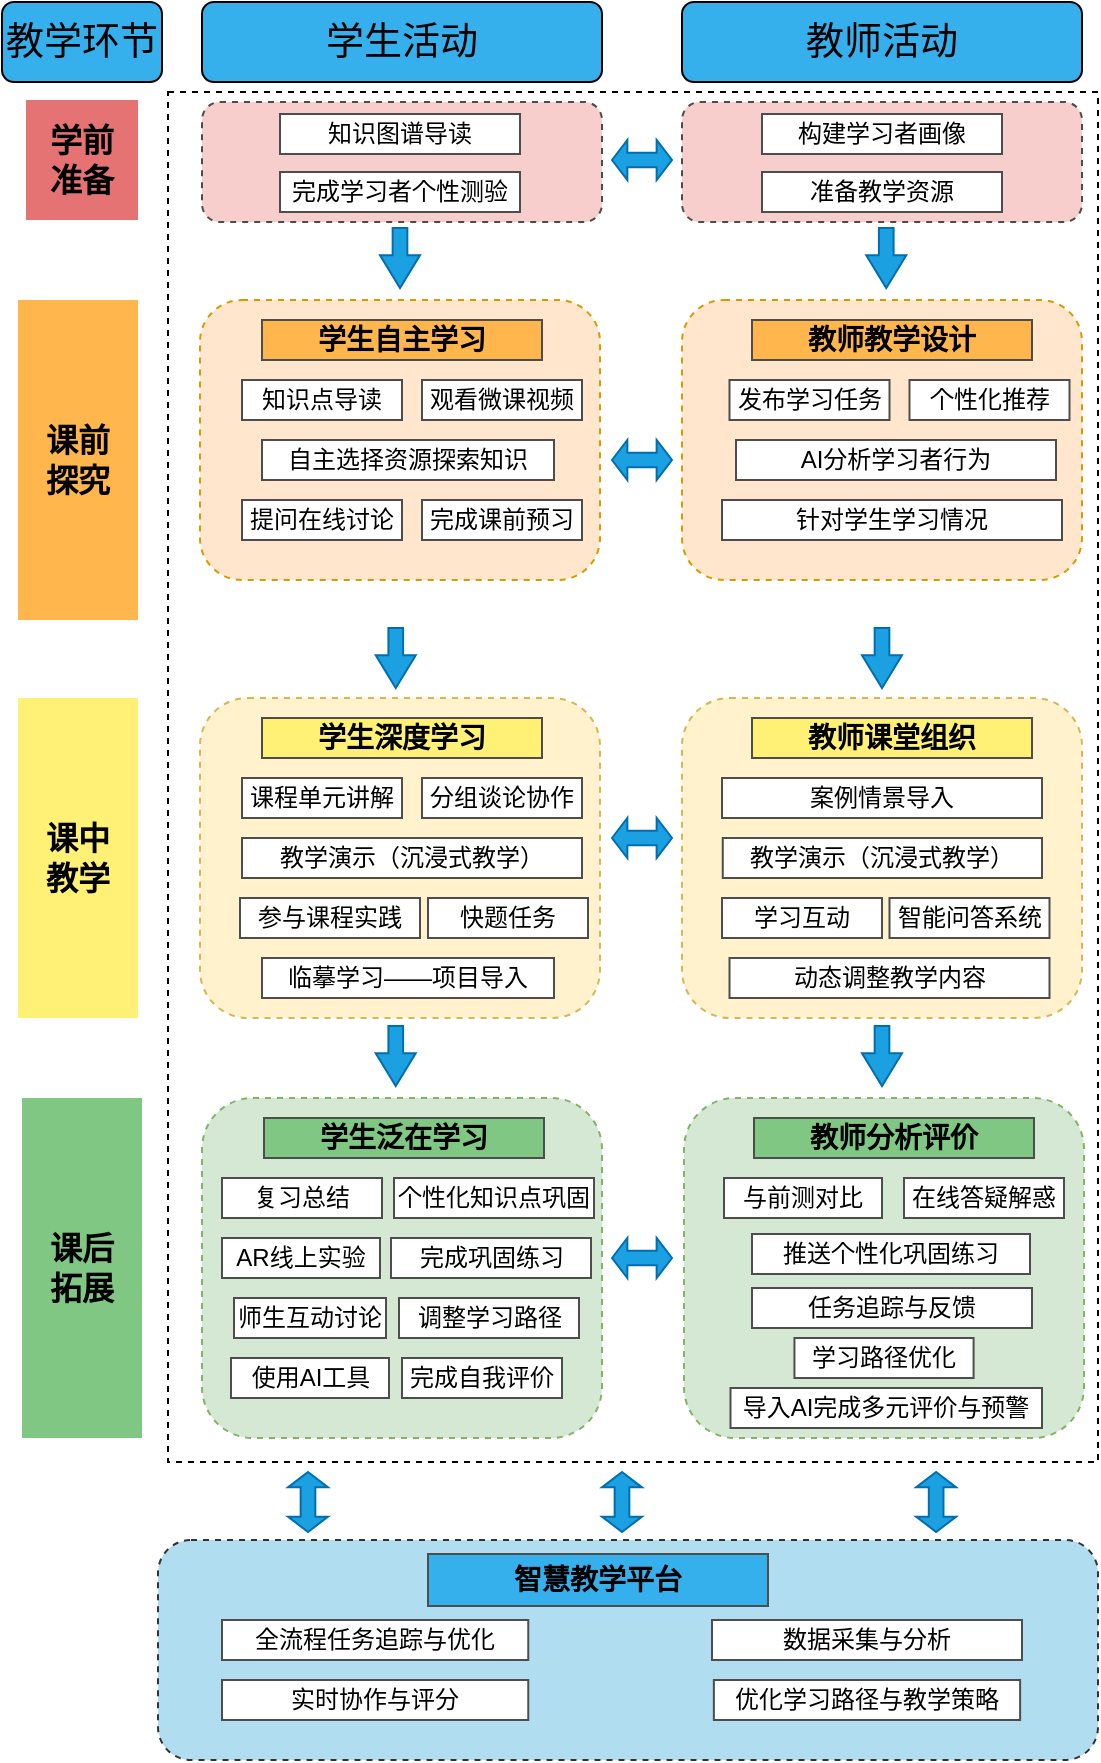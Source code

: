 <mxfile version="26.0.10">
  <diagram name="第 1 页" id="-nMJPA9WsmWQDxrl3pQ_">
    <mxGraphModel dx="1290" dy="653" grid="1" gridSize="10" guides="1" tooltips="1" connect="1" arrows="1" fold="1" page="1" pageScale="1" pageWidth="827" pageHeight="1169" math="0" shadow="0">
      <root>
        <mxCell id="0" />
        <mxCell id="1" parent="0" />
        <mxCell id="J8LCAEnsq7eVZJ1q0n39-1" value="" style="rounded=0;whiteSpace=wrap;html=1;dashed=1;" parent="1" vertex="1">
          <mxGeometry x="223" y="116" width="465" height="685" as="geometry" />
        </mxCell>
        <mxCell id="J8LCAEnsq7eVZJ1q0n39-2" value="&lt;font size=&quot;1&quot; color=&quot;#000000&quot;&gt;&lt;span style=&quot;font-size: 19px;&quot;&gt;教学环节&lt;/span&gt;&lt;/font&gt;" style="rounded=1;whiteSpace=wrap;html=1;fillColor=#36b0ec;fontColor=#ffffff;strokeColor=#000000;" parent="1" vertex="1">
          <mxGeometry x="140" y="71" width="80" height="40" as="geometry" />
        </mxCell>
        <mxCell id="J8LCAEnsq7eVZJ1q0n39-3" value="&lt;font size=&quot;1&quot; color=&quot;#000000&quot;&gt;&lt;span style=&quot;font-size: 19px;&quot;&gt;学生活动&lt;/span&gt;&lt;/font&gt;" style="rounded=1;whiteSpace=wrap;html=1;fillColor=#36b0ec;fontColor=#ffffff;strokeColor=#000000;" parent="1" vertex="1">
          <mxGeometry x="240" y="71" width="200" height="40" as="geometry" />
        </mxCell>
        <mxCell id="J8LCAEnsq7eVZJ1q0n39-4" value="&lt;font size=&quot;1&quot; color=&quot;#000000&quot;&gt;&lt;span style=&quot;font-size: 19px;&quot;&gt;教师活动&lt;/span&gt;&lt;/font&gt;" style="rounded=1;whiteSpace=wrap;html=1;fillColor=#36b0ec;fontColor=#ffffff;strokeColor=#000000;" parent="1" vertex="1">
          <mxGeometry x="480" y="71" width="200" height="40" as="geometry" />
        </mxCell>
        <mxCell id="J8LCAEnsq7eVZJ1q0n39-5" value="&lt;font style=&quot;font-size: 16px;&quot;&gt;&lt;b style=&quot;&quot;&gt;学前&lt;/b&gt;&lt;/font&gt;&lt;div style=&quot;font-size: 16px;&quot;&gt;&lt;font style=&quot;font-size: 16px;&quot;&gt;&lt;b style=&quot;&quot;&gt;准备&lt;/b&gt;&lt;/font&gt;&lt;/div&gt;" style="rounded=0;whiteSpace=wrap;html=1;fillColor=#e57373;strokeColor=none;" parent="1" vertex="1">
          <mxGeometry x="152" y="120" width="56" height="60" as="geometry" />
        </mxCell>
        <mxCell id="J8LCAEnsq7eVZJ1q0n39-6" value="&lt;span style=&quot;font-size: 16px;&quot;&gt;&lt;b&gt;课前&lt;/b&gt;&lt;/span&gt;&lt;div&gt;&lt;span style=&quot;font-size: 16px;&quot;&gt;&lt;b&gt;探究&lt;/b&gt;&lt;/span&gt;&lt;/div&gt;" style="rounded=0;whiteSpace=wrap;html=1;fillColor=#ffb74d;strokeColor=none;" parent="1" vertex="1">
          <mxGeometry x="148" y="220" width="60" height="160" as="geometry" />
        </mxCell>
        <mxCell id="J8LCAEnsq7eVZJ1q0n39-7" value="&lt;span style=&quot;font-size: 16px;&quot;&gt;&lt;b&gt;课中&lt;/b&gt;&lt;/span&gt;&lt;div&gt;&lt;span style=&quot;font-size: 16px;&quot;&gt;&lt;b&gt;教学&lt;/b&gt;&lt;/span&gt;&lt;/div&gt;" style="rounded=0;whiteSpace=wrap;html=1;fillColor=#fff176;strokeColor=none;" parent="1" vertex="1">
          <mxGeometry x="148" y="419" width="60" height="160" as="geometry" />
        </mxCell>
        <mxCell id="J8LCAEnsq7eVZJ1q0n39-8" value="&lt;span style=&quot;font-size: 16px;&quot;&gt;&lt;b&gt;课后&lt;/b&gt;&lt;/span&gt;&lt;div&gt;&lt;span style=&quot;font-size: 16px;&quot;&gt;&lt;b&gt;拓展&lt;/b&gt;&lt;/span&gt;&lt;/div&gt;" style="rounded=0;whiteSpace=wrap;html=1;fillColor=#81c784;strokeColor=none;" parent="1" vertex="1">
          <mxGeometry x="150" y="619" width="60" height="170" as="geometry" />
        </mxCell>
        <mxCell id="J8LCAEnsq7eVZJ1q0n39-9" value="" style="rounded=1;whiteSpace=wrap;html=1;fillColor=#f8cecc;strokeColor=#4D4D4D;dashed=1;" parent="1" vertex="1">
          <mxGeometry x="240" y="121" width="200" height="60" as="geometry" />
        </mxCell>
        <mxCell id="J8LCAEnsq7eVZJ1q0n39-10" value="" style="rounded=1;whiteSpace=wrap;html=1;fillColor=#f8cecc;strokeColor=#4D4D4D;dashed=1;" parent="1" vertex="1">
          <mxGeometry x="480" y="121" width="200" height="60" as="geometry" />
        </mxCell>
        <mxCell id="J8LCAEnsq7eVZJ1q0n39-11" value="知识图谱导读" style="rounded=0;whiteSpace=wrap;html=1;strokeWidth=1;strokeColor=#4D4D4D;" parent="1" vertex="1">
          <mxGeometry x="279" y="127" width="120" height="20" as="geometry" />
        </mxCell>
        <mxCell id="J8LCAEnsq7eVZJ1q0n39-12" value="完成学习者个性测验" style="rounded=0;whiteSpace=wrap;html=1;strokeWidth=1;strokeColor=#4D4D4D;" parent="1" vertex="1">
          <mxGeometry x="279" y="156" width="120" height="20" as="geometry" />
        </mxCell>
        <mxCell id="J8LCAEnsq7eVZJ1q0n39-13" value="构建学习者画像" style="rounded=0;whiteSpace=wrap;html=1;strokeWidth=1;strokeColor=#4D4D4D;" parent="1" vertex="1">
          <mxGeometry x="520" y="127" width="120" height="20" as="geometry" />
        </mxCell>
        <mxCell id="J8LCAEnsq7eVZJ1q0n39-14" value="准备教学资源" style="rounded=0;whiteSpace=wrap;html=1;strokeWidth=1;strokeColor=#4D4D4D;" parent="1" vertex="1">
          <mxGeometry x="520" y="156" width="120" height="20" as="geometry" />
        </mxCell>
        <mxCell id="J8LCAEnsq7eVZJ1q0n39-15" value="" style="rounded=1;whiteSpace=wrap;html=1;fillColor=#ffe6cc;strokeColor=#d79b00;dashed=1;" parent="1" vertex="1">
          <mxGeometry x="239" y="220" width="200" height="140" as="geometry" />
        </mxCell>
        <mxCell id="J8LCAEnsq7eVZJ1q0n39-16" value="知识点导读" style="rounded=0;whiteSpace=wrap;html=1;strokeColor=#4D4D4D;" parent="1" vertex="1">
          <mxGeometry x="260" y="260" width="80" height="20" as="geometry" />
        </mxCell>
        <mxCell id="J8LCAEnsq7eVZJ1q0n39-17" value="观看微课视频" style="rounded=0;whiteSpace=wrap;html=1;strokeColor=#4D4D4D;" parent="1" vertex="1">
          <mxGeometry x="350" y="260" width="80" height="20" as="geometry" />
        </mxCell>
        <mxCell id="J8LCAEnsq7eVZJ1q0n39-18" value="自主选择资源探索知识" style="rounded=0;whiteSpace=wrap;html=1;strokeColor=#4D4D4D;" parent="1" vertex="1">
          <mxGeometry x="270" y="290" width="146" height="20" as="geometry" />
        </mxCell>
        <mxCell id="J8LCAEnsq7eVZJ1q0n39-19" value="提问在线讨论" style="rounded=0;whiteSpace=wrap;html=1;strokeColor=#4D4D4D;" parent="1" vertex="1">
          <mxGeometry x="260" y="320" width="80" height="20" as="geometry" />
        </mxCell>
        <mxCell id="J8LCAEnsq7eVZJ1q0n39-20" value="完成课前预习" style="rounded=0;whiteSpace=wrap;html=1;strokeColor=#4D4D4D;" parent="1" vertex="1">
          <mxGeometry x="350" y="320" width="80" height="20" as="geometry" />
        </mxCell>
        <mxCell id="J8LCAEnsq7eVZJ1q0n39-22" value="" style="rounded=1;whiteSpace=wrap;html=1;fillColor=#ffe6cc;strokeColor=#d79b00;dashed=1;" parent="1" vertex="1">
          <mxGeometry x="480" y="220" width="200" height="140" as="geometry" />
        </mxCell>
        <mxCell id="J8LCAEnsq7eVZJ1q0n39-23" value="发布学习任务" style="rounded=0;whiteSpace=wrap;html=1;strokeColor=#4D4D4D;" parent="1" vertex="1">
          <mxGeometry x="503.75" y="260" width="80" height="20" as="geometry" />
        </mxCell>
        <mxCell id="J8LCAEnsq7eVZJ1q0n39-24" value="针对学生学习情况" style="rounded=0;whiteSpace=wrap;html=1;strokeColor=#4D4D4D;" parent="1" vertex="1">
          <mxGeometry x="500" y="320" width="170" height="20" as="geometry" />
        </mxCell>
        <mxCell id="J8LCAEnsq7eVZJ1q0n39-25" value="AI分析学习者行为" style="rounded=0;whiteSpace=wrap;html=1;strokeColor=#4D4D4D;" parent="1" vertex="1">
          <mxGeometry x="507" y="290" width="160" height="20" as="geometry" />
        </mxCell>
        <mxCell id="J8LCAEnsq7eVZJ1q0n39-26" value="个性化推荐" style="rounded=0;whiteSpace=wrap;html=1;strokeColor=#4D4D4D;" parent="1" vertex="1">
          <mxGeometry x="593.75" y="260" width="80" height="20" as="geometry" />
        </mxCell>
        <mxCell id="J8LCAEnsq7eVZJ1q0n39-28" value="&lt;b style=&quot;&quot;&gt;&lt;font style=&quot;font-size: 14px;&quot;&gt;学生自主学习&lt;/font&gt;&lt;/b&gt;" style="rounded=0;whiteSpace=wrap;html=1;fillColor=#ffb74d;strokeColor=#4D4D4D;" parent="1" vertex="1">
          <mxGeometry x="270" y="230" width="140" height="20" as="geometry" />
        </mxCell>
        <mxCell id="J8LCAEnsq7eVZJ1q0n39-29" value="&lt;b style=&quot;&quot;&gt;&lt;font style=&quot;font-size: 14px;&quot;&gt;教师教学设计&lt;/font&gt;&lt;/b&gt;" style="rounded=0;whiteSpace=wrap;html=1;fillColor=#ffb74d;strokeColor=#4D4D4D;" parent="1" vertex="1">
          <mxGeometry x="515" y="230" width="140" height="20" as="geometry" />
        </mxCell>
        <mxCell id="J8LCAEnsq7eVZJ1q0n39-30" value="" style="rounded=1;whiteSpace=wrap;html=1;fillColor=#fff2cc;strokeColor=#d6b656;dashed=1;" parent="1" vertex="1">
          <mxGeometry x="239" y="419" width="200" height="160" as="geometry" />
        </mxCell>
        <mxCell id="J8LCAEnsq7eVZJ1q0n39-31" value="课程单元讲解" style="rounded=0;whiteSpace=wrap;html=1;strokeColor=#4D4D4D;" parent="1" vertex="1">
          <mxGeometry x="260" y="459" width="80" height="20" as="geometry" />
        </mxCell>
        <mxCell id="J8LCAEnsq7eVZJ1q0n39-32" value="教学演示（沉浸式教学）" style="rounded=0;whiteSpace=wrap;html=1;strokeColor=#4D4D4D;" parent="1" vertex="1">
          <mxGeometry x="260" y="489" width="170" height="20" as="geometry" />
        </mxCell>
        <mxCell id="J8LCAEnsq7eVZJ1q0n39-33" value="分组谈论协作" style="rounded=0;whiteSpace=wrap;html=1;strokeColor=#4D4D4D;" parent="1" vertex="1">
          <mxGeometry x="350" y="459" width="80" height="20" as="geometry" />
        </mxCell>
        <mxCell id="J8LCAEnsq7eVZJ1q0n39-34" value="参与课程实践" style="rounded=0;whiteSpace=wrap;html=1;strokeColor=#4D4D4D;" parent="1" vertex="1">
          <mxGeometry x="259" y="519" width="90" height="20" as="geometry" />
        </mxCell>
        <mxCell id="J8LCAEnsq7eVZJ1q0n39-35" value="快题任务" style="rounded=0;whiteSpace=wrap;html=1;strokeColor=#4D4D4D;" parent="1" vertex="1">
          <mxGeometry x="353" y="519" width="80" height="20" as="geometry" />
        </mxCell>
        <mxCell id="J8LCAEnsq7eVZJ1q0n39-36" value="临摹学习——项目导入" style="rounded=0;whiteSpace=wrap;html=1;strokeColor=#4D4D4D;" parent="1" vertex="1">
          <mxGeometry x="270" y="549" width="146" height="20" as="geometry" />
        </mxCell>
        <mxCell id="J8LCAEnsq7eVZJ1q0n39-37" value="" style="rounded=1;whiteSpace=wrap;html=1;fillColor=#fff2cc;strokeColor=#d6b656;dashed=1;" parent="1" vertex="1">
          <mxGeometry x="480" y="419" width="200" height="160" as="geometry" />
        </mxCell>
        <mxCell id="J8LCAEnsq7eVZJ1q0n39-38" value="学习互动" style="rounded=0;whiteSpace=wrap;html=1;strokeColor=#4D4D4D;" parent="1" vertex="1">
          <mxGeometry x="500" y="519" width="80" height="20" as="geometry" />
        </mxCell>
        <mxCell id="J8LCAEnsq7eVZJ1q0n39-39" value="教学演示（沉浸式教学）" style="rounded=0;whiteSpace=wrap;html=1;strokeColor=#4D4D4D;" parent="1" vertex="1">
          <mxGeometry x="500.38" y="489" width="159.62" height="20" as="geometry" />
        </mxCell>
        <mxCell id="J8LCAEnsq7eVZJ1q0n39-40" value="案例情景导入" style="rounded=0;whiteSpace=wrap;html=1;strokeColor=#4D4D4D;" parent="1" vertex="1">
          <mxGeometry x="500" y="459" width="160" height="20" as="geometry" />
        </mxCell>
        <mxCell id="J8LCAEnsq7eVZJ1q0n39-41" value="智能问答系统" style="rounded=0;whiteSpace=wrap;html=1;strokeColor=#4D4D4D;" parent="1" vertex="1">
          <mxGeometry x="583.75" y="519" width="80" height="20" as="geometry" />
        </mxCell>
        <mxCell id="J8LCAEnsq7eVZJ1q0n39-42" value="&lt;b style=&quot;&quot;&gt;&lt;font style=&quot;font-size: 14px;&quot;&gt;学生深度学习&lt;/font&gt;&lt;/b&gt;" style="rounded=0;whiteSpace=wrap;html=1;fillColor=#FFF176;strokeColor=#4D4D4D;" parent="1" vertex="1">
          <mxGeometry x="270" y="429" width="140" height="20" as="geometry" />
        </mxCell>
        <mxCell id="J8LCAEnsq7eVZJ1q0n39-43" value="&lt;b style=&quot;&quot;&gt;&lt;font style=&quot;font-size: 14px;&quot;&gt;教师课堂组织&lt;/font&gt;&lt;/b&gt;" style="rounded=0;whiteSpace=wrap;html=1;fillColor=#FFF176;strokeColor=#4D4D4D;" parent="1" vertex="1">
          <mxGeometry x="515" y="429" width="140" height="20" as="geometry" />
        </mxCell>
        <mxCell id="J8LCAEnsq7eVZJ1q0n39-44" value="" style="rounded=1;whiteSpace=wrap;html=1;fillColor=#d5e8d4;strokeColor=#82b366;dashed=1;" parent="1" vertex="1">
          <mxGeometry x="240" y="619" width="200" height="170" as="geometry" />
        </mxCell>
        <mxCell id="J8LCAEnsq7eVZJ1q0n39-45" value="复习总结" style="rounded=0;whiteSpace=wrap;html=1;strokeColor=#4D4D4D;" parent="1" vertex="1">
          <mxGeometry x="250" y="659" width="80" height="20" as="geometry" />
        </mxCell>
        <mxCell id="J8LCAEnsq7eVZJ1q0n39-46" value="完成巩固练习" style="rounded=0;whiteSpace=wrap;html=1;strokeColor=#4D4D4D;" parent="1" vertex="1">
          <mxGeometry x="334.5" y="689" width="100" height="20" as="geometry" />
        </mxCell>
        <mxCell id="J8LCAEnsq7eVZJ1q0n39-47" value="个性化知识点巩固" style="rounded=0;whiteSpace=wrap;html=1;strokeColor=#4D4D4D;" parent="1" vertex="1">
          <mxGeometry x="336" y="659" width="100" height="20" as="geometry" />
        </mxCell>
        <mxCell id="J8LCAEnsq7eVZJ1q0n39-48" value="师生互动讨论" style="rounded=0;whiteSpace=wrap;html=1;strokeColor=#4D4D4D;" parent="1" vertex="1">
          <mxGeometry x="256" y="719" width="76" height="20" as="geometry" />
        </mxCell>
        <mxCell id="J8LCAEnsq7eVZJ1q0n39-49" value="调整学习路径" style="rounded=0;whiteSpace=wrap;html=1;strokeColor=#4D4D4D;" parent="1" vertex="1">
          <mxGeometry x="338.5" y="719" width="90" height="20" as="geometry" />
        </mxCell>
        <mxCell id="J8LCAEnsq7eVZJ1q0n39-50" value="使用AI工具" style="rounded=0;whiteSpace=wrap;html=1;strokeColor=#4D4D4D;" parent="1" vertex="1">
          <mxGeometry x="254.5" y="749" width="79" height="20" as="geometry" />
        </mxCell>
        <mxCell id="J8LCAEnsq7eVZJ1q0n39-51" value="" style="rounded=1;whiteSpace=wrap;html=1;fillColor=#d5e8d4;strokeColor=#82b366;dashed=1;" parent="1" vertex="1">
          <mxGeometry x="481" y="619" width="200" height="170" as="geometry" />
        </mxCell>
        <mxCell id="J8LCAEnsq7eVZJ1q0n39-52" value="推送个性化巩固练习" style="rounded=0;whiteSpace=wrap;html=1;strokeColor=#4D4D4D;" parent="1" vertex="1">
          <mxGeometry x="515" y="687" width="139" height="20" as="geometry" />
        </mxCell>
        <mxCell id="J8LCAEnsq7eVZJ1q0n39-53" value="任务追踪与反馈" style="rounded=0;whiteSpace=wrap;html=1;strokeColor=#4D4D4D;" parent="1" vertex="1">
          <mxGeometry x="515" y="714" width="140" height="20" as="geometry" />
        </mxCell>
        <mxCell id="J8LCAEnsq7eVZJ1q0n39-54" value="与前测对比" style="rounded=0;whiteSpace=wrap;html=1;strokeColor=#4D4D4D;" parent="1" vertex="1">
          <mxGeometry x="501" y="659" width="79" height="20" as="geometry" />
        </mxCell>
        <mxCell id="J8LCAEnsq7eVZJ1q0n39-55" value="在线答疑解惑" style="rounded=0;whiteSpace=wrap;html=1;strokeColor=#4D4D4D;" parent="1" vertex="1">
          <mxGeometry x="591" y="659" width="80" height="20" as="geometry" />
        </mxCell>
        <mxCell id="J8LCAEnsq7eVZJ1q0n39-56" value="&lt;b style=&quot;&quot;&gt;&lt;font style=&quot;font-size: 14px;&quot;&gt;学生泛在学习&lt;/font&gt;&lt;/b&gt;" style="rounded=0;whiteSpace=wrap;html=1;fillColor=#81C784;strokeColor=#4D4D4D;" parent="1" vertex="1">
          <mxGeometry x="271" y="629" width="140" height="20" as="geometry" />
        </mxCell>
        <mxCell id="J8LCAEnsq7eVZJ1q0n39-57" value="&lt;b style=&quot;&quot;&gt;&lt;font style=&quot;font-size: 14px;&quot;&gt;教师分析评价&lt;/font&gt;&lt;/b&gt;" style="rounded=0;whiteSpace=wrap;html=1;fillColor=#81C784;strokeColor=#4D4D4D;" parent="1" vertex="1">
          <mxGeometry x="516" y="629" width="140" height="20" as="geometry" />
        </mxCell>
        <mxCell id="J8LCAEnsq7eVZJ1q0n39-58" value="完成自我评价" style="rounded=0;whiteSpace=wrap;html=1;strokeColor=#4D4D4D;" parent="1" vertex="1">
          <mxGeometry x="340" y="749" width="80" height="20" as="geometry" />
        </mxCell>
        <mxCell id="J8LCAEnsq7eVZJ1q0n39-59" value="AR线上实验" style="rounded=0;whiteSpace=wrap;html=1;strokeColor=#4D4D4D;" parent="1" vertex="1">
          <mxGeometry x="250" y="689" width="79" height="20" as="geometry" />
        </mxCell>
        <mxCell id="J8LCAEnsq7eVZJ1q0n39-60" value="学习路径优化" style="rounded=0;whiteSpace=wrap;html=1;strokeColor=#4D4D4D;" parent="1" vertex="1">
          <mxGeometry x="536.22" y="739" width="89.57" height="20" as="geometry" />
        </mxCell>
        <mxCell id="J8LCAEnsq7eVZJ1q0n39-61" value="导入AI完成多元评价与预警" style="rounded=0;whiteSpace=wrap;html=1;strokeColor=#4D4D4D;" parent="1" vertex="1">
          <mxGeometry x="504.25" y="764" width="155.75" height="20" as="geometry" />
        </mxCell>
        <mxCell id="J8LCAEnsq7eVZJ1q0n39-62" value="" style="shape=singleArrow;direction=south;whiteSpace=wrap;html=1;fillColor=#1ba1e2;fontColor=#ffffff;strokeColor=#006EAF;arrowWidth=0.367;arrowSize=0.544;" parent="1" vertex="1">
          <mxGeometry x="329" y="184" width="20" height="30" as="geometry" />
        </mxCell>
        <mxCell id="J8LCAEnsq7eVZJ1q0n39-63" value="" style="shape=singleArrow;direction=south;whiteSpace=wrap;html=1;fillColor=#1ba1e2;fontColor=#ffffff;strokeColor=#006EAF;arrowWidth=0.367;arrowSize=0.544;" parent="1" vertex="1">
          <mxGeometry x="572.13" y="184" width="20" height="30" as="geometry" />
        </mxCell>
        <mxCell id="J8LCAEnsq7eVZJ1q0n39-64" value="" style="shape=singleArrow;direction=south;whiteSpace=wrap;html=1;fillColor=#1ba1e2;fontColor=#ffffff;strokeColor=#006EAF;arrowWidth=0.367;arrowSize=0.544;" parent="1" vertex="1">
          <mxGeometry x="326.87" y="384" width="20" height="30" as="geometry" />
        </mxCell>
        <mxCell id="J8LCAEnsq7eVZJ1q0n39-65" value="" style="shape=singleArrow;direction=south;whiteSpace=wrap;html=1;fillColor=#1ba1e2;fontColor=#ffffff;strokeColor=#006EAF;arrowWidth=0.367;arrowSize=0.544;" parent="1" vertex="1">
          <mxGeometry x="570" y="384" width="20" height="30" as="geometry" />
        </mxCell>
        <mxCell id="J8LCAEnsq7eVZJ1q0n39-66" value="" style="shape=singleArrow;direction=south;whiteSpace=wrap;html=1;fillColor=#1ba1e2;fontColor=#ffffff;strokeColor=#006EAF;arrowWidth=0.367;arrowSize=0.544;" parent="1" vertex="1">
          <mxGeometry x="326.87" y="583" width="20" height="30" as="geometry" />
        </mxCell>
        <mxCell id="J8LCAEnsq7eVZJ1q0n39-67" value="" style="shape=singleArrow;direction=south;whiteSpace=wrap;html=1;fillColor=#1ba1e2;fontColor=#ffffff;strokeColor=#006EAF;arrowWidth=0.367;arrowSize=0.544;" parent="1" vertex="1">
          <mxGeometry x="570" y="583" width="20" height="30" as="geometry" />
        </mxCell>
        <mxCell id="J8LCAEnsq7eVZJ1q0n39-68" value="" style="shape=doubleArrow;whiteSpace=wrap;html=1;arrowWidth=0.367;arrowSize=0.256;fillColor=#1ba1e2;fontColor=#ffffff;strokeColor=#006EAF;" parent="1" vertex="1">
          <mxGeometry x="445" y="290" width="30" height="20" as="geometry" />
        </mxCell>
        <mxCell id="J8LCAEnsq7eVZJ1q0n39-69" value="" style="shape=doubleArrow;whiteSpace=wrap;html=1;arrowWidth=0.367;arrowSize=0.256;fillColor=#1ba1e2;fontColor=#ffffff;strokeColor=#006EAF;" parent="1" vertex="1">
          <mxGeometry x="445" y="479" width="30" height="20" as="geometry" />
        </mxCell>
        <mxCell id="J8LCAEnsq7eVZJ1q0n39-70" value="" style="shape=doubleArrow;whiteSpace=wrap;html=1;arrowWidth=0.367;arrowSize=0.256;fillColor=#1ba1e2;fontColor=#ffffff;strokeColor=#006EAF;" parent="1" vertex="1">
          <mxGeometry x="445" y="689" width="30" height="20" as="geometry" />
        </mxCell>
        <mxCell id="J8LCAEnsq7eVZJ1q0n39-75" value="" style="shape=doubleArrow;whiteSpace=wrap;html=1;arrowWidth=0.367;arrowSize=0.256;fillColor=#1ba1e2;fontColor=#ffffff;strokeColor=#006EAF;" parent="1" vertex="1">
          <mxGeometry x="445" y="140" width="30" height="20" as="geometry" />
        </mxCell>
        <mxCell id="J8LCAEnsq7eVZJ1q0n39-76" value="" style="rounded=1;whiteSpace=wrap;html=1;fillColor=#b1ddf0;strokeColor=#333333;dashed=1;" parent="1" vertex="1">
          <mxGeometry x="218" y="840" width="470" height="110" as="geometry" />
        </mxCell>
        <mxCell id="J8LCAEnsq7eVZJ1q0n39-77" value="全流程任务追踪与优化" style="rounded=0;whiteSpace=wrap;html=1;strokeColor=#4D4D4D;" parent="1" vertex="1">
          <mxGeometry x="250" y="880" width="153.13" height="20" as="geometry" />
        </mxCell>
        <mxCell id="J8LCAEnsq7eVZJ1q0n39-78" value="实时协作与评分" style="rounded=0;whiteSpace=wrap;html=1;strokeColor=#4D4D4D;" parent="1" vertex="1">
          <mxGeometry x="250" y="910" width="153.13" height="20" as="geometry" />
        </mxCell>
        <mxCell id="J8LCAEnsq7eVZJ1q0n39-79" value="数据采集与分析" style="rounded=0;whiteSpace=wrap;html=1;strokeColor=#4D4D4D;" parent="1" vertex="1">
          <mxGeometry x="495" y="880" width="155" height="20" as="geometry" />
        </mxCell>
        <mxCell id="J8LCAEnsq7eVZJ1q0n39-81" value="动态调整教学内容" style="rounded=0;whiteSpace=wrap;html=1;strokeColor=#4D4D4D;" parent="1" vertex="1">
          <mxGeometry x="503.75" y="549" width="160" height="20" as="geometry" />
        </mxCell>
        <mxCell id="J8LCAEnsq7eVZJ1q0n39-82" value="优化学习路径与教学策略" style="rounded=0;whiteSpace=wrap;html=1;strokeColor=#4D4D4D;" parent="1" vertex="1">
          <mxGeometry x="495.93" y="910" width="153.13" height="20" as="geometry" />
        </mxCell>
        <mxCell id="J8LCAEnsq7eVZJ1q0n39-83" value="&lt;span style=&quot;font-size: 14px;&quot;&gt;&lt;b&gt;智慧教学平台&lt;/b&gt;&lt;/span&gt;" style="rounded=0;whiteSpace=wrap;html=1;fillColor=#36b0ec;strokeColor=#4D4D4D;" parent="1" vertex="1">
          <mxGeometry x="353" y="847" width="170" height="26" as="geometry" />
        </mxCell>
        <mxCell id="J8LCAEnsq7eVZJ1q0n39-85" value="" style="shape=doubleArrow;whiteSpace=wrap;html=1;arrowWidth=0.367;arrowSize=0.256;fillColor=#1ba1e2;fontColor=#ffffff;strokeColor=#006EAF;direction=south;" parent="1" vertex="1">
          <mxGeometry x="283" y="806" width="20" height="30" as="geometry" />
        </mxCell>
        <mxCell id="J8LCAEnsq7eVZJ1q0n39-86" value="" style="shape=doubleArrow;whiteSpace=wrap;html=1;arrowWidth=0.367;arrowSize=0.256;fillColor=#1ba1e2;fontColor=#ffffff;strokeColor=#006EAF;direction=south;" parent="1" vertex="1">
          <mxGeometry x="440" y="806" width="20" height="30" as="geometry" />
        </mxCell>
        <mxCell id="J8LCAEnsq7eVZJ1q0n39-87" value="" style="shape=doubleArrow;whiteSpace=wrap;html=1;arrowWidth=0.367;arrowSize=0.256;fillColor=#1ba1e2;fontColor=#ffffff;strokeColor=#006EAF;direction=south;" parent="1" vertex="1">
          <mxGeometry x="597.07" y="806" width="20" height="30" as="geometry" />
        </mxCell>
      </root>
    </mxGraphModel>
  </diagram>
</mxfile>
